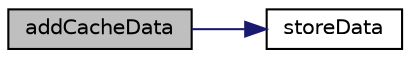 digraph "addCacheData"
{
  edge [fontname="Helvetica",fontsize="10",labelfontname="Helvetica",labelfontsize="10"];
  node [fontname="Helvetica",fontsize="10",shape=record];
  rankdir="LR";
  Node6 [label="addCacheData",height=0.2,width=0.4,color="black", fillcolor="grey75", style="filled", fontcolor="black"];
  Node6 -> Node7 [color="midnightblue",fontsize="10",style="solid",fontname="Helvetica"];
  Node7 [label="storeData",height=0.2,width=0.4,color="black", fillcolor="white", style="filled",URL="$class_p_h_p_excel___cached_object_storage___s_q_lite3.html#ac259c2f1dc99ef6e4a7c8b9d39187e0f"];
}
